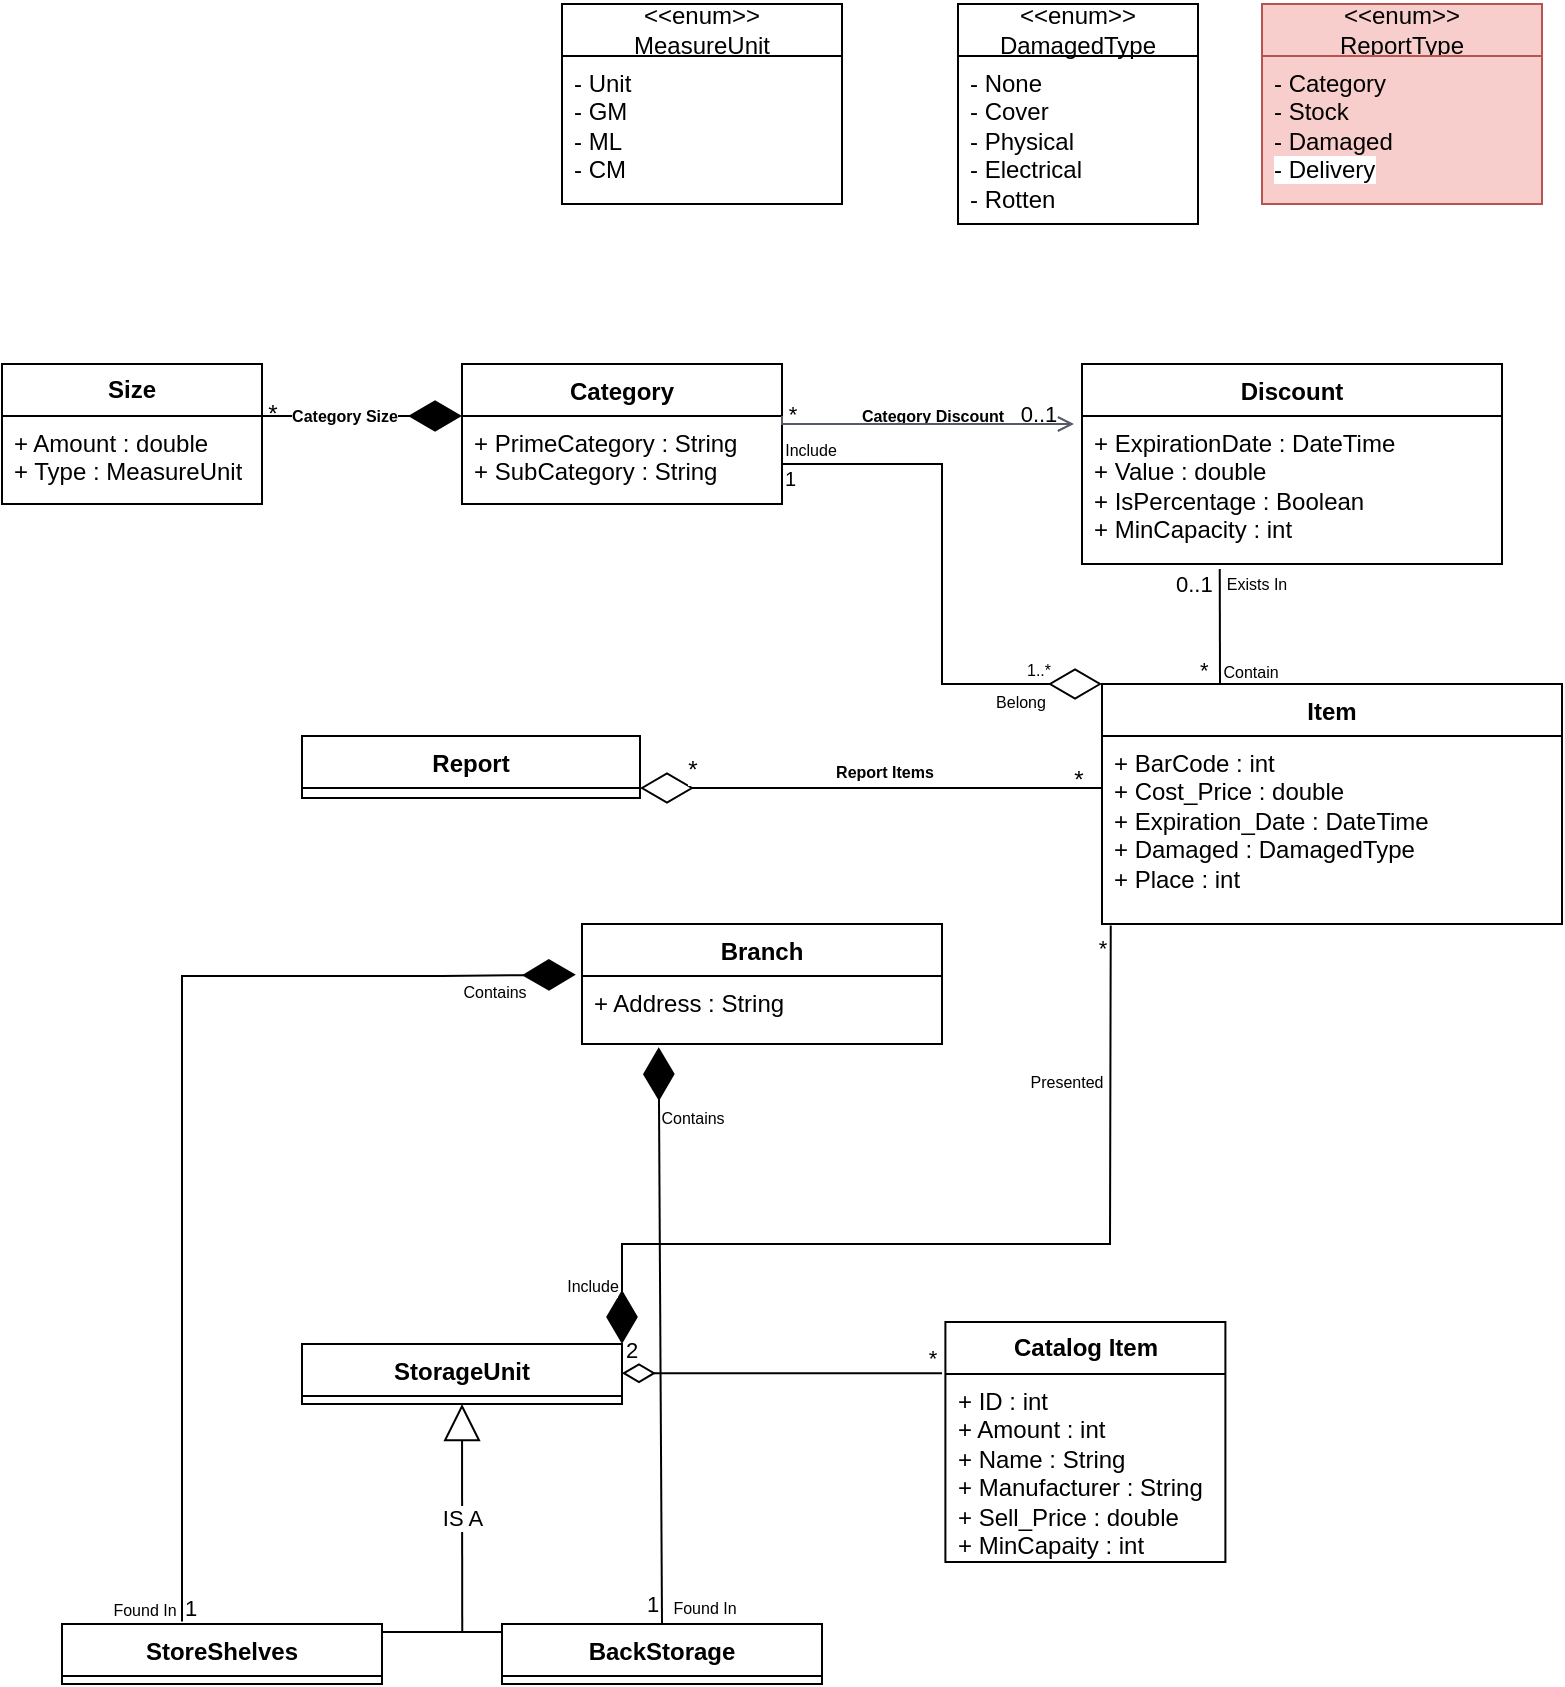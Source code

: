 <mxfile version="21.1.2" type="onedrive">
  <diagram id="C5RBs43oDa-KdzZeNtuy" name="Page-1">
    <mxGraphModel grid="1" page="1" gridSize="10" guides="1" tooltips="1" connect="1" arrows="1" fold="1" pageScale="1" pageWidth="827" pageHeight="1169" math="0" shadow="0">
      <root>
        <mxCell id="WIyWlLk6GJQsqaUBKTNV-0" />
        <mxCell id="WIyWlLk6GJQsqaUBKTNV-1" parent="WIyWlLk6GJQsqaUBKTNV-0" />
        <mxCell id="zMpYF5B8KSEeU2nSLcIA-8" value="StorageUnit" style="swimlane;fontStyle=1;align=center;verticalAlign=top;childLayout=stackLayout;horizontal=1;startSize=26;horizontalStack=0;resizeParent=1;resizeParentMax=0;resizeLast=0;collapsible=1;marginBottom=0;whiteSpace=wrap;html=1;" vertex="1" parent="WIyWlLk6GJQsqaUBKTNV-1">
          <mxGeometry x="174" y="690" width="160" height="30" as="geometry" />
        </mxCell>
        <mxCell id="VhmcF22pDkBif8iSbu52-0" value="Branch" style="swimlane;fontStyle=1;align=center;verticalAlign=top;childLayout=stackLayout;horizontal=1;startSize=26;horizontalStack=0;resizeParent=1;resizeParentMax=0;resizeLast=0;collapsible=1;marginBottom=0;whiteSpace=wrap;html=1;" vertex="1" parent="WIyWlLk6GJQsqaUBKTNV-1">
          <mxGeometry x="314" y="480" width="180" height="60" as="geometry" />
        </mxCell>
        <mxCell id="VhmcF22pDkBif8iSbu52-1" value="+ Address : String" style="text;strokeColor=none;fillColor=none;align=left;verticalAlign=top;spacingLeft=4;spacingRight=4;overflow=hidden;rotatable=0;points=[[0,0.5],[1,0.5]];portConstraint=eastwest;whiteSpace=wrap;html=1;" vertex="1" parent="VhmcF22pDkBif8iSbu52-0">
          <mxGeometry y="26" width="180" height="34" as="geometry" />
        </mxCell>
        <mxCell id="VhmcF22pDkBif8iSbu52-8" value="IS A" style="endArrow=block;endSize=16;endFill=0;html=1;rounded=0;exitX=1.003;exitY=0.497;exitDx=0;exitDy=0;exitPerimeter=0;entryX=0.5;entryY=1;entryDx=0;entryDy=0;" edge="1" parent="WIyWlLk6GJQsqaUBKTNV-1" source="VhmcF22pDkBif8iSbu52-18" target="zMpYF5B8KSEeU2nSLcIA-8">
          <mxGeometry width="160" relative="1" as="geometry">
            <mxPoint x="254" y="830" as="sourcePoint" />
            <mxPoint x="254.005" y="750" as="targetPoint" />
          </mxGeometry>
        </mxCell>
        <mxCell id="VhmcF22pDkBif8iSbu52-9" value="StoreShelves" style="swimlane;fontStyle=1;align=center;verticalAlign=top;childLayout=stackLayout;horizontal=1;startSize=26;horizontalStack=0;resizeParent=1;resizeParentMax=0;resizeLast=0;collapsible=1;marginBottom=0;whiteSpace=wrap;html=1;" vertex="1" parent="WIyWlLk6GJQsqaUBKTNV-1">
          <mxGeometry x="54" y="830" width="160" height="30" as="geometry" />
        </mxCell>
        <mxCell id="VhmcF22pDkBif8iSbu52-13" value="BackStorage" style="swimlane;fontStyle=1;align=center;verticalAlign=top;childLayout=stackLayout;horizontal=1;startSize=26;horizontalStack=0;resizeParent=1;resizeParentMax=0;resizeLast=0;collapsible=1;marginBottom=0;whiteSpace=wrap;html=1;" vertex="1" parent="WIyWlLk6GJQsqaUBKTNV-1">
          <mxGeometry x="274" y="830" width="160" height="30" as="geometry" />
        </mxCell>
        <mxCell id="VhmcF22pDkBif8iSbu52-17" value="" style="line;strokeWidth=1;fillColor=none;align=left;verticalAlign=middle;spacingTop=-1;spacingLeft=3;spacingRight=3;rotatable=0;labelPosition=right;points=[];portConstraint=eastwest;strokeColor=inherit;" vertex="1" parent="WIyWlLk6GJQsqaUBKTNV-1">
          <mxGeometry x="254" y="830" width="20" height="8" as="geometry" />
        </mxCell>
        <mxCell id="VhmcF22pDkBif8iSbu52-18" value="" style="line;strokeWidth=1;fillColor=none;align=left;verticalAlign=middle;spacingTop=-1;spacingLeft=3;spacingRight=3;rotatable=0;labelPosition=right;points=[];portConstraint=eastwest;strokeColor=inherit;" vertex="1" parent="WIyWlLk6GJQsqaUBKTNV-1">
          <mxGeometry x="214" y="830" width="40" height="8" as="geometry" />
        </mxCell>
        <mxCell id="VhmcF22pDkBif8iSbu52-23" value="" style="endArrow=diamondThin;endFill=1;endSize=24;html=1;rounded=0;exitX=0.5;exitY=0;exitDx=0;exitDy=0;entryX=0.213;entryY=1.046;entryDx=0;entryDy=0;entryPerimeter=0;" edge="1" parent="WIyWlLk6GJQsqaUBKTNV-1" source="VhmcF22pDkBif8iSbu52-13" target="VhmcF22pDkBif8iSbu52-1">
          <mxGeometry width="160" relative="1" as="geometry">
            <mxPoint x="404" y="690" as="sourcePoint" />
            <mxPoint x="353.06" y="577" as="targetPoint" />
          </mxGeometry>
        </mxCell>
        <mxCell id="VhmcF22pDkBif8iSbu52-25" value="1" style="edgeLabel;html=1;align=center;verticalAlign=middle;resizable=0;points=[];" connectable="0" vertex="1" parent="VhmcF22pDkBif8iSbu52-23">
          <mxGeometry x="-0.859" y="-2" relative="1" as="geometry">
            <mxPoint x="-7" y="10" as="offset" />
          </mxGeometry>
        </mxCell>
        <mxCell id="fHVGCS-6Fuo540F0FU7E-12" value="&lt;font style=&quot;font-size: 8px;&quot;&gt;Found In&lt;/font&gt;" style="edgeLabel;html=1;align=center;verticalAlign=middle;resizable=0;points=[];" connectable="0" vertex="1" parent="VhmcF22pDkBif8iSbu52-23">
          <mxGeometry x="-0.932" y="-1" relative="1" as="geometry">
            <mxPoint x="20" y="1" as="offset" />
          </mxGeometry>
        </mxCell>
        <mxCell id="fHVGCS-6Fuo540F0FU7E-13" value="&lt;font style=&quot;font-size: 8px;&quot;&gt;Contains&lt;/font&gt;" style="edgeLabel;html=1;align=center;verticalAlign=middle;resizable=0;points=[];" connectable="0" vertex="1" parent="VhmcF22pDkBif8iSbu52-23">
          <mxGeometry x="0.761" relative="1" as="geometry">
            <mxPoint x="16" as="offset" />
          </mxGeometry>
        </mxCell>
        <mxCell id="VhmcF22pDkBif8iSbu52-24" value="" style="endArrow=diamondThin;endFill=1;endSize=24;html=1;rounded=0;exitX=0.375;exitY=-0.041;exitDx=0;exitDy=0;exitPerimeter=0;entryX=-0.017;entryY=-0.019;entryDx=0;entryDy=0;entryPerimeter=0;" edge="1" parent="WIyWlLk6GJQsqaUBKTNV-1" source="VhmcF22pDkBif8iSbu52-9" target="VhmcF22pDkBif8iSbu52-1">
          <mxGeometry width="160" relative="1" as="geometry">
            <mxPoint x="354" y="830" as="sourcePoint" />
            <mxPoint x="314" y="610" as="targetPoint" />
            <Array as="points">
              <mxPoint x="114" y="710" />
              <mxPoint x="114" y="670" />
              <mxPoint x="114" y="506" />
              <mxPoint x="244" y="506" />
            </Array>
          </mxGeometry>
        </mxCell>
        <mxCell id="VhmcF22pDkBif8iSbu52-26" value="1" style="edgeLabel;html=1;align=center;verticalAlign=middle;resizable=0;points=[];" connectable="0" vertex="1" parent="VhmcF22pDkBif8iSbu52-24">
          <mxGeometry x="-0.938" y="-3" relative="1" as="geometry">
            <mxPoint x="1" y="9" as="offset" />
          </mxGeometry>
        </mxCell>
        <mxCell id="VhmcF22pDkBif8iSbu52-31" value="Category" style="swimlane;fontStyle=1;align=center;verticalAlign=top;childLayout=stackLayout;horizontal=1;startSize=26;horizontalStack=0;resizeParent=1;resizeParentMax=0;resizeLast=0;collapsible=1;marginBottom=0;whiteSpace=wrap;html=1;" vertex="1" parent="WIyWlLk6GJQsqaUBKTNV-1">
          <mxGeometry x="254" y="200" width="160" height="70" as="geometry" />
        </mxCell>
        <mxCell id="VhmcF22pDkBif8iSbu52-32" value="+ PrimeCategory : String&lt;br&gt;+ SubCategory : String&lt;br&gt;" style="text;strokeColor=none;fillColor=none;align=left;verticalAlign=top;spacingLeft=4;spacingRight=4;overflow=hidden;rotatable=0;points=[[0,0.5],[1,0.5]];portConstraint=eastwest;whiteSpace=wrap;html=1;" vertex="1" parent="VhmcF22pDkBif8iSbu52-31">
          <mxGeometry y="26" width="160" height="44" as="geometry" />
        </mxCell>
        <mxCell id="VhmcF22pDkBif8iSbu52-35" value="Discount" style="swimlane;fontStyle=1;align=center;verticalAlign=top;childLayout=stackLayout;horizontal=1;startSize=26;horizontalStack=0;resizeParent=1;resizeParentMax=0;resizeLast=0;collapsible=1;marginBottom=0;whiteSpace=wrap;html=1;" vertex="1" parent="WIyWlLk6GJQsqaUBKTNV-1">
          <mxGeometry x="564" y="200" width="210" height="100" as="geometry">
            <mxRectangle x="330" y="499" width="90" height="30" as="alternateBounds" />
          </mxGeometry>
        </mxCell>
        <mxCell id="VhmcF22pDkBif8iSbu52-36" value="+ ExpirationDate : DateTime&lt;br&gt;+ Value : double&lt;br&gt;+ IsPercentage : Boolean&lt;br&gt;+ MinCapacity : int" style="text;strokeColor=none;fillColor=none;align=left;verticalAlign=top;spacingLeft=4;spacingRight=4;overflow=hidden;rotatable=0;points=[[0,0.5],[1,0.5]];portConstraint=eastwest;whiteSpace=wrap;html=1;" vertex="1" parent="VhmcF22pDkBif8iSbu52-35">
          <mxGeometry y="26" width="210" height="74" as="geometry" />
        </mxCell>
        <mxCell id="VhmcF22pDkBif8iSbu52-41" value="0..1" style="edgeLabel;html=1;align=center;verticalAlign=middle;resizable=0;points=[];" connectable="0" vertex="1" parent="WIyWlLk6GJQsqaUBKTNV-1">
          <mxGeometry x="526" y="270.995" as="geometry">
            <mxPoint x="16" y="-46" as="offset" />
          </mxGeometry>
        </mxCell>
        <mxCell id="VhmcF22pDkBif8iSbu52-42" value="*" style="edgeLabel;html=1;align=center;verticalAlign=middle;resizable=0;points=[];" connectable="0" vertex="1" parent="WIyWlLk6GJQsqaUBKTNV-1">
          <mxGeometry x="403" y="270.995" as="geometry">
            <mxPoint x="16" y="-46" as="offset" />
          </mxGeometry>
        </mxCell>
        <mxCell id="VhmcF22pDkBif8iSbu52-52" value="Item" style="swimlane;fontStyle=1;align=center;verticalAlign=top;childLayout=stackLayout;horizontal=1;startSize=26;horizontalStack=0;resizeParent=1;resizeParentMax=0;resizeLast=0;collapsible=1;marginBottom=0;whiteSpace=wrap;html=1;" vertex="1" parent="WIyWlLk6GJQsqaUBKTNV-1">
          <mxGeometry x="574" y="360" width="230" height="120" as="geometry" />
        </mxCell>
        <mxCell id="VhmcF22pDkBif8iSbu52-53" value="+ BarCode : int&lt;br&gt;+ Cost_Price : double&lt;br style=&quot;border-color: var(--border-color);&quot;&gt;+ Expiration_Date : DateTime&lt;br style=&quot;border-color: var(--border-color);&quot;&gt;+ Damaged : DamagedType&lt;span style=&quot;background-color: rgb(255, 255, 255);&quot;&gt;&lt;br&gt;&lt;/span&gt;+ Place : int" style="text;strokeColor=none;fillColor=none;align=left;verticalAlign=top;spacingLeft=4;spacingRight=4;overflow=hidden;rotatable=0;points=[[0,0.5],[1,0.5]];portConstraint=eastwest;whiteSpace=wrap;html=1;" vertex="1" parent="VhmcF22pDkBif8iSbu52-52">
          <mxGeometry y="26" width="230" height="94" as="geometry" />
        </mxCell>
        <mxCell id="VhmcF22pDkBif8iSbu52-56" value="&lt;font style=&quot;font-size: 8px;&quot;&gt;Category Discount&lt;/font&gt;" style="text;html=1;align=center;verticalAlign=middle;resizable=0;points=[];autosize=1;strokeColor=none;fillColor=none;fontStyle=1" vertex="1" parent="WIyWlLk6GJQsqaUBKTNV-1">
          <mxGeometry x="444" y="210" width="90" height="30" as="geometry" />
        </mxCell>
        <mxCell id="VhmcF22pDkBif8iSbu52-67" value="" style="endArrow=none;html=1;rounded=0;entryX=0.328;entryY=1.034;entryDx=0;entryDy=0;entryPerimeter=0;" edge="1" parent="WIyWlLk6GJQsqaUBKTNV-1" target="VhmcF22pDkBif8iSbu52-36">
          <mxGeometry width="50" height="50" relative="1" as="geometry">
            <mxPoint x="633" y="360" as="sourcePoint" />
            <mxPoint x="634" y="280" as="targetPoint" />
          </mxGeometry>
        </mxCell>
        <mxCell id="fHVGCS-6Fuo540F0FU7E-23" value="&lt;font style=&quot;font-size: 8px;&quot;&gt;Exists In&lt;/font&gt;" style="edgeLabel;html=1;align=center;verticalAlign=middle;resizable=0;points=[];" connectable="0" vertex="1" parent="VhmcF22pDkBif8iSbu52-67">
          <mxGeometry x="0.08" relative="1" as="geometry">
            <mxPoint x="18" y="-20" as="offset" />
          </mxGeometry>
        </mxCell>
        <mxCell id="VhmcF22pDkBif8iSbu52-68" value="&lt;meta charset=&quot;utf-8&quot;&gt;&lt;span style=&quot;color: rgb(0, 0, 0); font-family: Helvetica; font-size: 11px; font-style: normal; font-variant-ligatures: normal; font-variant-caps: normal; font-weight: 400; letter-spacing: normal; orphans: 2; text-align: center; text-indent: 0px; text-transform: none; widows: 2; word-spacing: 0px; -webkit-text-stroke-width: 0px; background-color: rgb(255, 255, 255); text-decoration-thickness: initial; text-decoration-style: initial; text-decoration-color: initial; float: none; display: inline !important;&quot;&gt;0..1&lt;/span&gt;" style="text;whiteSpace=wrap;html=1;" vertex="1" parent="WIyWlLk6GJQsqaUBKTNV-1">
          <mxGeometry x="609" y="296" width="28" height="30" as="geometry" />
        </mxCell>
        <mxCell id="VhmcF22pDkBif8iSbu52-70" value="&lt;span style=&quot;color: rgb(0, 0, 0); font-family: Helvetica; font-size: 11px; font-style: normal; font-variant-ligatures: normal; font-variant-caps: normal; font-weight: 400; letter-spacing: normal; orphans: 2; text-align: center; text-indent: 0px; text-transform: none; widows: 2; word-spacing: 0px; -webkit-text-stroke-width: 0px; background-color: rgb(255, 255, 255); text-decoration-thickness: initial; text-decoration-style: initial; text-decoration-color: initial; float: none; display: inline !important;&quot;&gt;*&lt;/span&gt;" style="text;whiteSpace=wrap;html=1;" vertex="1" parent="WIyWlLk6GJQsqaUBKTNV-1">
          <mxGeometry x="621" y="339" width="28" height="30" as="geometry" />
        </mxCell>
        <mxCell id="ki7JC-JaJUm7RhWlzLma-9" value="" style="endArrow=diamondThin;endFill=1;endSize=24;html=1;rounded=0;exitX=0.019;exitY=1.008;exitDx=0;exitDy=0;entryX=1;entryY=0;entryDx=0;entryDy=0;exitPerimeter=0;" edge="1" parent="WIyWlLk6GJQsqaUBKTNV-1" source="VhmcF22pDkBif8iSbu52-53" target="zMpYF5B8KSEeU2nSLcIA-8">
          <mxGeometry width="160" relative="1" as="geometry">
            <mxPoint x="621" y="753" as="sourcePoint" />
            <mxPoint x="564" y="660" as="targetPoint" />
            <Array as="points">
              <mxPoint x="578" y="640" />
              <mxPoint x="394" y="640" />
              <mxPoint x="374" y="640" />
              <mxPoint x="354" y="640" />
              <mxPoint x="334" y="640" />
            </Array>
          </mxGeometry>
        </mxCell>
        <mxCell id="ki7JC-JaJUm7RhWlzLma-10" value="*" style="edgeLabel;html=1;align=center;verticalAlign=middle;resizable=0;points=[];" connectable="0" vertex="1" parent="ki7JC-JaJUm7RhWlzLma-9">
          <mxGeometry x="-0.938" y="-3" relative="1" as="geometry">
            <mxPoint x="-2" y="-3" as="offset" />
          </mxGeometry>
        </mxCell>
        <mxCell id="fHVGCS-6Fuo540F0FU7E-20" value="&lt;font style=&quot;font-size: 8px;&quot;&gt;Include&lt;/font&gt;" style="edgeLabel;html=1;align=center;verticalAlign=middle;resizable=0;points=[];" connectable="0" vertex="1" parent="ki7JC-JaJUm7RhWlzLma-9">
          <mxGeometry x="-0.869" y="-1" relative="1" as="geometry">
            <mxPoint x="-259" y="150" as="offset" />
          </mxGeometry>
        </mxCell>
        <mxCell id="ki7JC-JaJUm7RhWlzLma-25" value="&lt;b&gt;Size&lt;/b&gt;" style="swimlane;fontStyle=0;childLayout=stackLayout;horizontal=1;startSize=26;fillColor=none;horizontalStack=0;resizeParent=1;resizeParentMax=0;resizeLast=0;collapsible=1;marginBottom=0;whiteSpace=wrap;html=1;" vertex="1" parent="WIyWlLk6GJQsqaUBKTNV-1">
          <mxGeometry x="24" y="200" width="130" height="70" as="geometry" />
        </mxCell>
        <mxCell id="fHVGCS-6Fuo540F0FU7E-6" value="" style="edgeStyle=orthogonalEdgeStyle;html=1;endArrow=open;elbow=vertical;startArrow=none;endFill=0;strokeColor=#545B64;rounded=0;" edge="1" parent="WIyWlLk6GJQsqaUBKTNV-1">
          <mxGeometry width="100" relative="1" as="geometry">
            <mxPoint x="414" y="226" as="sourcePoint" />
            <mxPoint x="560" y="230" as="targetPoint" />
            <Array as="points">
              <mxPoint x="414" y="230" />
            </Array>
          </mxGeometry>
        </mxCell>
        <mxCell id="fHVGCS-6Fuo540F0FU7E-7" value="" style="endArrow=diamondThin;endFill=0;endSize=24;html=1;rounded=0;entryX=0;entryY=0;entryDx=0;entryDy=0;" edge="1" parent="WIyWlLk6GJQsqaUBKTNV-1" target="VhmcF22pDkBif8iSbu52-52">
          <mxGeometry width="160" relative="1" as="geometry">
            <mxPoint x="414" y="250" as="sourcePoint" />
            <mxPoint x="438" y="400" as="targetPoint" />
            <Array as="points">
              <mxPoint x="494" y="250" />
              <mxPoint x="494" y="360" />
            </Array>
          </mxGeometry>
        </mxCell>
        <mxCell id="fHVGCS-6Fuo540F0FU7E-9" value="&lt;font style=&quot;font-size: 8px;&quot;&gt;1..*&lt;/font&gt;" style="edgeLabel;html=1;align=center;verticalAlign=middle;resizable=0;points=[];" connectable="0" vertex="1" parent="fHVGCS-6Fuo540F0FU7E-7">
          <mxGeometry x="0.938" y="-1" relative="1" as="geometry">
            <mxPoint x="-24" y="-9" as="offset" />
          </mxGeometry>
        </mxCell>
        <mxCell id="fHVGCS-6Fuo540F0FU7E-10" value="&lt;font style=&quot;font-size: 8px;&quot;&gt;Include&lt;/font&gt;" style="edgeLabel;html=1;align=center;verticalAlign=middle;resizable=0;points=[];" connectable="0" vertex="1" parent="fHVGCS-6Fuo540F0FU7E-7">
          <mxGeometry x="-0.954" y="-1" relative="1" as="geometry">
            <mxPoint x="8" y="-9" as="offset" />
          </mxGeometry>
        </mxCell>
        <mxCell id="fHVGCS-6Fuo540F0FU7E-11" value="&lt;font style=&quot;font-size: 8px;&quot;&gt;Belong&lt;/font&gt;" style="edgeLabel;html=1;align=center;verticalAlign=middle;resizable=0;points=[];" connectable="0" vertex="1" parent="fHVGCS-6Fuo540F0FU7E-7">
          <mxGeometry x="0.764" y="1" relative="1" as="geometry">
            <mxPoint x="-9" y="9" as="offset" />
          </mxGeometry>
        </mxCell>
        <mxCell id="fHVGCS-6Fuo540F0FU7E-8" value="&lt;font style=&quot;font-size: 10px;&quot;&gt;1&lt;/font&gt;" style="edgeLabel;resizable=0;html=1;align=right;verticalAlign=top;" connectable="0" vertex="1" parent="WIyWlLk6GJQsqaUBKTNV-1">
          <mxGeometry x="421.996" y="243.996" as="geometry" />
        </mxCell>
        <mxCell id="fHVGCS-6Fuo540F0FU7E-14" value="&lt;font style=&quot;font-size: 8px;&quot;&gt;Contains&lt;/font&gt;" style="edgeLabel;html=1;align=center;verticalAlign=middle;resizable=0;points=[];" connectable="0" vertex="1" parent="WIyWlLk6GJQsqaUBKTNV-1">
          <mxGeometry x="269.998" y="513.003" as="geometry" />
        </mxCell>
        <mxCell id="fHVGCS-6Fuo540F0FU7E-15" value="&lt;font style=&quot;font-size: 8px;&quot;&gt;Found In&lt;/font&gt;" style="edgeLabel;html=1;align=center;verticalAlign=middle;resizable=0;points=[];" connectable="0" vertex="1" parent="WIyWlLk6GJQsqaUBKTNV-1">
          <mxGeometry x="95.003" y="822.003" as="geometry" />
        </mxCell>
        <mxCell id="fHVGCS-6Fuo540F0FU7E-22" value="&lt;font style=&quot;font-size: 8px;&quot;&gt;Presented&lt;/font&gt;" style="edgeLabel;html=1;align=center;verticalAlign=middle;resizable=0;points=[];" connectable="0" vertex="1" parent="WIyWlLk6GJQsqaUBKTNV-1">
          <mxGeometry x="551.004" y="490.0" as="geometry">
            <mxPoint x="5" y="68" as="offset" />
          </mxGeometry>
        </mxCell>
        <mxCell id="fHVGCS-6Fuo540F0FU7E-24" value="&lt;font style=&quot;font-size: 8px;&quot;&gt;Contain&lt;/font&gt;" style="text;html=1;align=center;verticalAlign=middle;resizable=0;points=[];autosize=1;strokeColor=none;fillColor=none;" vertex="1" parent="WIyWlLk6GJQsqaUBKTNV-1">
          <mxGeometry x="623" y="338" width="50" height="30" as="geometry" />
        </mxCell>
        <mxCell id="fHVGCS-6Fuo540F0FU7E-26" value="Report" style="swimlane;fontStyle=1;align=center;verticalAlign=top;childLayout=stackLayout;horizontal=1;startSize=26;horizontalStack=0;resizeParent=1;resizeParentMax=0;resizeLast=0;collapsible=1;marginBottom=0;whiteSpace=wrap;html=1;" vertex="1" parent="WIyWlLk6GJQsqaUBKTNV-1">
          <mxGeometry x="174" y="386" width="169" height="31" as="geometry" />
        </mxCell>
        <mxCell id="fHVGCS-6Fuo540F0FU7E-39" value="&lt;font style=&quot;font-size: 12px;&quot;&gt;*&lt;/font&gt;" style="edgeLabel;html=1;align=center;verticalAlign=middle;resizable=0;points=[];fontSize=12;" connectable="0" vertex="1" parent="WIyWlLk6GJQsqaUBKTNV-1">
          <mxGeometry x="294.999" y="318.397" as="geometry">
            <mxPoint x="267" y="89" as="offset" />
          </mxGeometry>
        </mxCell>
        <mxCell id="gcf_bAm9ByxR5E2x7JtE-4" value="&amp;lt;&amp;lt;enum&amp;gt;&amp;gt;&lt;br&gt;DamagedType" style="swimlane;fontStyle=0;childLayout=stackLayout;horizontal=1;startSize=26;fillColor=none;horizontalStack=0;resizeParent=1;resizeParentMax=0;resizeLast=0;collapsible=1;marginBottom=0;whiteSpace=wrap;html=1;" vertex="1" parent="WIyWlLk6GJQsqaUBKTNV-1">
          <mxGeometry x="502" y="20" width="120" height="110" as="geometry">
            <mxRectangle x="615" y="787" width="120" height="40" as="alternateBounds" />
          </mxGeometry>
        </mxCell>
        <mxCell id="gcf_bAm9ByxR5E2x7JtE-6" value="&lt;font style=&quot;font-size: 12px;&quot;&gt;- None&lt;br&gt;- Cover&lt;br&gt;- Physical&lt;br&gt;- Electrical&lt;br&gt;- Rotten&lt;/font&gt;" style="text;strokeColor=none;fillColor=none;align=left;verticalAlign=top;spacingLeft=4;spacingRight=4;overflow=hidden;rotatable=0;points=[[0,0.5],[1,0.5]];portConstraint=eastwest;whiteSpace=wrap;html=1;" vertex="1" parent="gcf_bAm9ByxR5E2x7JtE-4">
          <mxGeometry y="26" width="120" height="84" as="geometry" />
        </mxCell>
        <mxCell id="qU4-dRt0aVYh2P9HmvCY-0" value="&amp;lt;&amp;lt;enum&amp;gt;&amp;gt;&lt;br style=&quot;border-color: var(--border-color);&quot;&gt;ReportType" style="swimlane;fontStyle=0;childLayout=stackLayout;horizontal=1;startSize=26;fillColor=#f8cecc;horizontalStack=0;resizeParent=1;resizeParentMax=0;resizeLast=0;collapsible=1;marginBottom=0;whiteSpace=wrap;html=1;strokeColor=#b85450;" vertex="1" parent="WIyWlLk6GJQsqaUBKTNV-1">
          <mxGeometry x="654" y="20" width="140" height="100" as="geometry">
            <mxRectangle x="654" y="20" width="100" height="40" as="alternateBounds" />
          </mxGeometry>
        </mxCell>
        <mxCell id="qU4-dRt0aVYh2P9HmvCY-2" value="- Category&lt;br&gt;- Stock&lt;br&gt;- Damaged&lt;br&gt;&lt;span style=&quot;background-color: rgb(255, 255, 255);&quot;&gt;- Delivery&lt;/span&gt;" style="text;strokeColor=#b85450;fillColor=#f8cecc;align=left;verticalAlign=top;spacingLeft=4;spacingRight=4;overflow=hidden;rotatable=0;points=[[0,0.5],[1,0.5]];portConstraint=eastwest;whiteSpace=wrap;html=1;" vertex="1" parent="qU4-dRt0aVYh2P9HmvCY-0">
          <mxGeometry y="26" width="140" height="74" as="geometry" />
        </mxCell>
        <mxCell id="qU4-dRt0aVYh2P9HmvCY-7" value="&lt;font style=&quot;font-size: 8px;&quot;&gt;Report Items&lt;/font&gt;" style="text;html=1;align=center;verticalAlign=middle;resizable=0;points=[];autosize=1;strokeColor=none;fillColor=none;fontStyle=1" vertex="1" parent="WIyWlLk6GJQsqaUBKTNV-1">
          <mxGeometry x="430" y="388" width="70" height="30" as="geometry" />
        </mxCell>
        <mxCell id="qU4-dRt0aVYh2P9HmvCY-11" value="&amp;lt;&amp;lt;enum&amp;gt;&amp;gt;&lt;br style=&quot;border-color: var(--border-color);&quot;&gt;MeasureUnit" style="swimlane;fontStyle=0;childLayout=stackLayout;horizontal=1;startSize=26;fillColor=none;horizontalStack=0;resizeParent=1;resizeParentMax=0;resizeLast=0;collapsible=1;marginBottom=0;whiteSpace=wrap;html=1;" vertex="1" parent="WIyWlLk6GJQsqaUBKTNV-1">
          <mxGeometry x="304" y="20" width="140" height="100" as="geometry" />
        </mxCell>
        <mxCell id="qU4-dRt0aVYh2P9HmvCY-12" value="- Unit&lt;br&gt;- GM&lt;br&gt;- ML&lt;br&gt;- CM" style="text;strokeColor=none;fillColor=none;align=left;verticalAlign=top;spacingLeft=4;spacingRight=4;overflow=hidden;rotatable=0;points=[[0,0.5],[1,0.5]];portConstraint=eastwest;whiteSpace=wrap;html=1;" vertex="1" parent="qU4-dRt0aVYh2P9HmvCY-11">
          <mxGeometry y="26" width="140" height="74" as="geometry" />
        </mxCell>
        <mxCell id="ki7JC-JaJUm7RhWlzLma-27" value="+ Amount : double&lt;span style=&quot;&quot;&gt; &lt;br&gt;+ Type :&amp;nbsp;&lt;/span&gt;MeasureUnit" style="text;strokeColor=none;fillColor=none;align=left;verticalAlign=top;spacingLeft=4;spacingRight=4;overflow=hidden;rotatable=0;points=[[0,0.5],[1,0.5]];portConstraint=eastwest;whiteSpace=wrap;html=1;" vertex="1" parent="WIyWlLk6GJQsqaUBKTNV-1">
          <mxGeometry x="24" y="226" width="130" height="44" as="geometry" />
        </mxCell>
        <mxCell id="qU4-dRt0aVYh2P9HmvCY-15" value="" style="endArrow=diamondThin;endFill=0;endSize=24;html=1;rounded=0;entryX=1;entryY=0.5;entryDx=0;entryDy=0;" edge="1" parent="WIyWlLk6GJQsqaUBKTNV-1">
          <mxGeometry width="160" relative="1" as="geometry">
            <mxPoint x="574" y="412" as="sourcePoint" />
            <mxPoint x="343" y="412" as="targetPoint" />
          </mxGeometry>
        </mxCell>
        <mxCell id="qU4-dRt0aVYh2P9HmvCY-16" value="&lt;font style=&quot;font-size: 12px;&quot;&gt;*&lt;/font&gt;" style="edgeLabel;html=1;align=center;verticalAlign=middle;resizable=0;points=[];fontSize=12;" connectable="0" vertex="1" parent="WIyWlLk6GJQsqaUBKTNV-1">
          <mxGeometry x="101.999" y="313.997" as="geometry">
            <mxPoint x="267" y="89" as="offset" />
          </mxGeometry>
        </mxCell>
        <mxCell id="qU4-dRt0aVYh2P9HmvCY-21" value="*" style="text;html=1;align=center;verticalAlign=middle;resizable=0;points=[];autosize=1;strokeColor=none;fillColor=none;" vertex="1" parent="WIyWlLk6GJQsqaUBKTNV-1">
          <mxGeometry x="144" y="210" width="30" height="30" as="geometry" />
        </mxCell>
        <mxCell id="qU4-dRt0aVYh2P9HmvCY-25" value="" style="endArrow=diamondThin;endFill=1;endSize=24;html=1;rounded=0;" edge="1" parent="WIyWlLk6GJQsqaUBKTNV-1">
          <mxGeometry width="160" relative="1" as="geometry">
            <mxPoint x="94" y="226" as="sourcePoint" />
            <mxPoint x="254" y="226" as="targetPoint" />
          </mxGeometry>
        </mxCell>
        <mxCell id="qU4-dRt0aVYh2P9HmvCY-26" value="&lt;font style=&quot;font-size: 8px;&quot;&gt;&lt;b&gt;Category Size&lt;/b&gt;&lt;/font&gt;" style="edgeLabel;html=1;align=center;verticalAlign=middle;resizable=0;points=[];fontSize=8;" connectable="0" vertex="1" parent="qU4-dRt0aVYh2P9HmvCY-25">
          <mxGeometry x="0.302" relative="1" as="geometry">
            <mxPoint x="-3" as="offset" />
          </mxGeometry>
        </mxCell>
        <mxCell id="uNGU3R2hRm0RpNUcbInG-1" value="&lt;b&gt;Catalog Item&lt;/b&gt;" style="swimlane;fontStyle=0;childLayout=stackLayout;horizontal=1;startSize=26;fillColor=none;horizontalStack=0;resizeParent=1;resizeParentMax=0;resizeLast=0;collapsible=1;marginBottom=0;whiteSpace=wrap;html=1;" vertex="1" parent="WIyWlLk6GJQsqaUBKTNV-1">
          <mxGeometry x="495.7" y="679" width="140" height="120" as="geometry" />
        </mxCell>
        <mxCell id="uNGU3R2hRm0RpNUcbInG-2" value="+ ID : int&lt;br&gt;+ Amount : int&lt;br&gt;+ Name : String&lt;br style=&quot;border-color: var(--border-color);&quot;&gt;+ Manufacturer : String&lt;br&gt;+ Sell_Price : double&lt;br style=&quot;border-color: var(--border-color);&quot;&gt;+ MinCapaity : int" style="text;strokeColor=none;fillColor=none;align=left;verticalAlign=top;spacingLeft=4;spacingRight=4;overflow=hidden;rotatable=0;points=[[0,0.5],[1,0.5]];portConstraint=eastwest;whiteSpace=wrap;html=1;" vertex="1" parent="uNGU3R2hRm0RpNUcbInG-1">
          <mxGeometry y="26" width="140" height="94" as="geometry" />
        </mxCell>
        <mxCell id="uNGU3R2hRm0RpNUcbInG-5" value="2" style="endArrow=none;html=1;endSize=12;startArrow=diamondThin;startSize=14;startFill=0;edgeStyle=orthogonalEdgeStyle;align=left;verticalAlign=bottom;rounded=0;endFill=0;" edge="1" parent="WIyWlLk6GJQsqaUBKTNV-1">
          <mxGeometry x="-1" y="3" relative="1" as="geometry">
            <mxPoint x="334" y="704.6" as="sourcePoint" />
            <mxPoint x="494" y="704.6" as="targetPoint" />
          </mxGeometry>
        </mxCell>
        <mxCell id="uNGU3R2hRm0RpNUcbInG-6" value="*" style="edgeLabel;html=1;align=center;verticalAlign=middle;resizable=0;points=[];" connectable="0" vertex="1" parent="uNGU3R2hRm0RpNUcbInG-5">
          <mxGeometry x="0.723" relative="1" as="geometry">
            <mxPoint x="17" y="-8" as="offset" />
          </mxGeometry>
        </mxCell>
      </root>
    </mxGraphModel>
  </diagram>
</mxfile>
